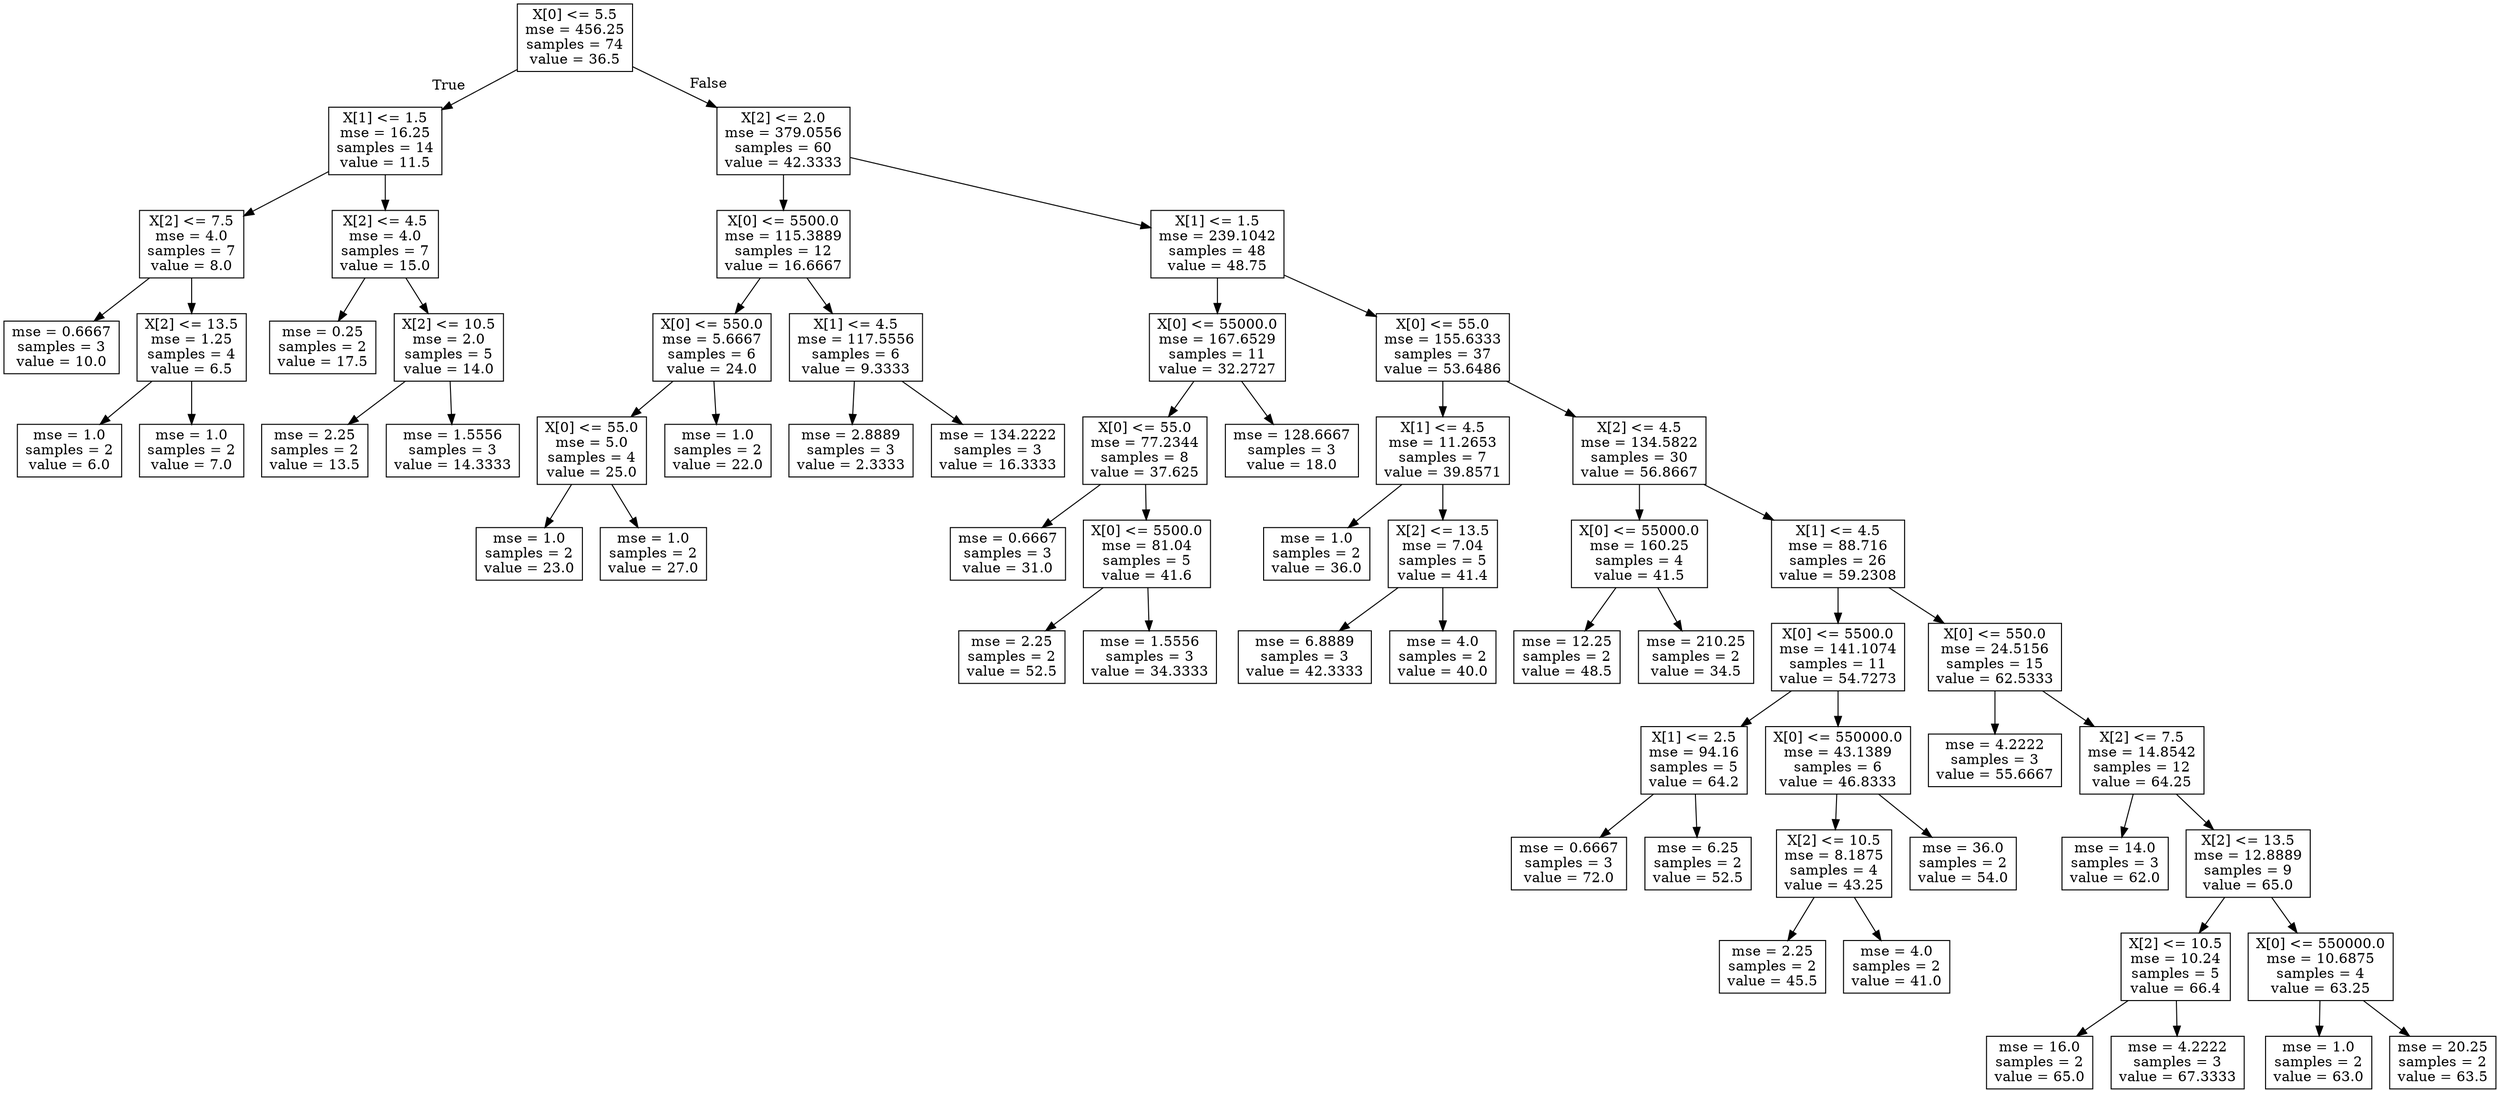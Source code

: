 digraph Tree {
node [shape=box] ;
0 [label="X[0] <= 5.5\nmse = 456.25\nsamples = 74\nvalue = 36.5"] ;
1 [label="X[1] <= 1.5\nmse = 16.25\nsamples = 14\nvalue = 11.5"] ;
0 -> 1 [labeldistance=2.5, labelangle=45, headlabel="True"] ;
2 [label="X[2] <= 7.5\nmse = 4.0\nsamples = 7\nvalue = 8.0"] ;
1 -> 2 ;
3 [label="mse = 0.6667\nsamples = 3\nvalue = 10.0"] ;
2 -> 3 ;
4 [label="X[2] <= 13.5\nmse = 1.25\nsamples = 4\nvalue = 6.5"] ;
2 -> 4 ;
5 [label="mse = 1.0\nsamples = 2\nvalue = 6.0"] ;
4 -> 5 ;
6 [label="mse = 1.0\nsamples = 2\nvalue = 7.0"] ;
4 -> 6 ;
7 [label="X[2] <= 4.5\nmse = 4.0\nsamples = 7\nvalue = 15.0"] ;
1 -> 7 ;
8 [label="mse = 0.25\nsamples = 2\nvalue = 17.5"] ;
7 -> 8 ;
9 [label="X[2] <= 10.5\nmse = 2.0\nsamples = 5\nvalue = 14.0"] ;
7 -> 9 ;
10 [label="mse = 2.25\nsamples = 2\nvalue = 13.5"] ;
9 -> 10 ;
11 [label="mse = 1.5556\nsamples = 3\nvalue = 14.3333"] ;
9 -> 11 ;
12 [label="X[2] <= 2.0\nmse = 379.0556\nsamples = 60\nvalue = 42.3333"] ;
0 -> 12 [labeldistance=2.5, labelangle=-45, headlabel="False"] ;
13 [label="X[0] <= 5500.0\nmse = 115.3889\nsamples = 12\nvalue = 16.6667"] ;
12 -> 13 ;
14 [label="X[0] <= 550.0\nmse = 5.6667\nsamples = 6\nvalue = 24.0"] ;
13 -> 14 ;
15 [label="X[0] <= 55.0\nmse = 5.0\nsamples = 4\nvalue = 25.0"] ;
14 -> 15 ;
16 [label="mse = 1.0\nsamples = 2\nvalue = 23.0"] ;
15 -> 16 ;
17 [label="mse = 1.0\nsamples = 2\nvalue = 27.0"] ;
15 -> 17 ;
18 [label="mse = 1.0\nsamples = 2\nvalue = 22.0"] ;
14 -> 18 ;
19 [label="X[1] <= 4.5\nmse = 117.5556\nsamples = 6\nvalue = 9.3333"] ;
13 -> 19 ;
20 [label="mse = 2.8889\nsamples = 3\nvalue = 2.3333"] ;
19 -> 20 ;
21 [label="mse = 134.2222\nsamples = 3\nvalue = 16.3333"] ;
19 -> 21 ;
22 [label="X[1] <= 1.5\nmse = 239.1042\nsamples = 48\nvalue = 48.75"] ;
12 -> 22 ;
23 [label="X[0] <= 55000.0\nmse = 167.6529\nsamples = 11\nvalue = 32.2727"] ;
22 -> 23 ;
24 [label="X[0] <= 55.0\nmse = 77.2344\nsamples = 8\nvalue = 37.625"] ;
23 -> 24 ;
25 [label="mse = 0.6667\nsamples = 3\nvalue = 31.0"] ;
24 -> 25 ;
26 [label="X[0] <= 5500.0\nmse = 81.04\nsamples = 5\nvalue = 41.6"] ;
24 -> 26 ;
27 [label="mse = 2.25\nsamples = 2\nvalue = 52.5"] ;
26 -> 27 ;
28 [label="mse = 1.5556\nsamples = 3\nvalue = 34.3333"] ;
26 -> 28 ;
29 [label="mse = 128.6667\nsamples = 3\nvalue = 18.0"] ;
23 -> 29 ;
30 [label="X[0] <= 55.0\nmse = 155.6333\nsamples = 37\nvalue = 53.6486"] ;
22 -> 30 ;
31 [label="X[1] <= 4.5\nmse = 11.2653\nsamples = 7\nvalue = 39.8571"] ;
30 -> 31 ;
32 [label="mse = 1.0\nsamples = 2\nvalue = 36.0"] ;
31 -> 32 ;
33 [label="X[2] <= 13.5\nmse = 7.04\nsamples = 5\nvalue = 41.4"] ;
31 -> 33 ;
34 [label="mse = 6.8889\nsamples = 3\nvalue = 42.3333"] ;
33 -> 34 ;
35 [label="mse = 4.0\nsamples = 2\nvalue = 40.0"] ;
33 -> 35 ;
36 [label="X[2] <= 4.5\nmse = 134.5822\nsamples = 30\nvalue = 56.8667"] ;
30 -> 36 ;
37 [label="X[0] <= 55000.0\nmse = 160.25\nsamples = 4\nvalue = 41.5"] ;
36 -> 37 ;
38 [label="mse = 12.25\nsamples = 2\nvalue = 48.5"] ;
37 -> 38 ;
39 [label="mse = 210.25\nsamples = 2\nvalue = 34.5"] ;
37 -> 39 ;
40 [label="X[1] <= 4.5\nmse = 88.716\nsamples = 26\nvalue = 59.2308"] ;
36 -> 40 ;
41 [label="X[0] <= 5500.0\nmse = 141.1074\nsamples = 11\nvalue = 54.7273"] ;
40 -> 41 ;
42 [label="X[1] <= 2.5\nmse = 94.16\nsamples = 5\nvalue = 64.2"] ;
41 -> 42 ;
43 [label="mse = 0.6667\nsamples = 3\nvalue = 72.0"] ;
42 -> 43 ;
44 [label="mse = 6.25\nsamples = 2\nvalue = 52.5"] ;
42 -> 44 ;
45 [label="X[0] <= 550000.0\nmse = 43.1389\nsamples = 6\nvalue = 46.8333"] ;
41 -> 45 ;
46 [label="X[2] <= 10.5\nmse = 8.1875\nsamples = 4\nvalue = 43.25"] ;
45 -> 46 ;
47 [label="mse = 2.25\nsamples = 2\nvalue = 45.5"] ;
46 -> 47 ;
48 [label="mse = 4.0\nsamples = 2\nvalue = 41.0"] ;
46 -> 48 ;
49 [label="mse = 36.0\nsamples = 2\nvalue = 54.0"] ;
45 -> 49 ;
50 [label="X[0] <= 550.0\nmse = 24.5156\nsamples = 15\nvalue = 62.5333"] ;
40 -> 50 ;
51 [label="mse = 4.2222\nsamples = 3\nvalue = 55.6667"] ;
50 -> 51 ;
52 [label="X[2] <= 7.5\nmse = 14.8542\nsamples = 12\nvalue = 64.25"] ;
50 -> 52 ;
53 [label="mse = 14.0\nsamples = 3\nvalue = 62.0"] ;
52 -> 53 ;
54 [label="X[2] <= 13.5\nmse = 12.8889\nsamples = 9\nvalue = 65.0"] ;
52 -> 54 ;
55 [label="X[2] <= 10.5\nmse = 10.24\nsamples = 5\nvalue = 66.4"] ;
54 -> 55 ;
56 [label="mse = 16.0\nsamples = 2\nvalue = 65.0"] ;
55 -> 56 ;
57 [label="mse = 4.2222\nsamples = 3\nvalue = 67.3333"] ;
55 -> 57 ;
58 [label="X[0] <= 550000.0\nmse = 10.6875\nsamples = 4\nvalue = 63.25"] ;
54 -> 58 ;
59 [label="mse = 1.0\nsamples = 2\nvalue = 63.0"] ;
58 -> 59 ;
60 [label="mse = 20.25\nsamples = 2\nvalue = 63.5"] ;
58 -> 60 ;
}
